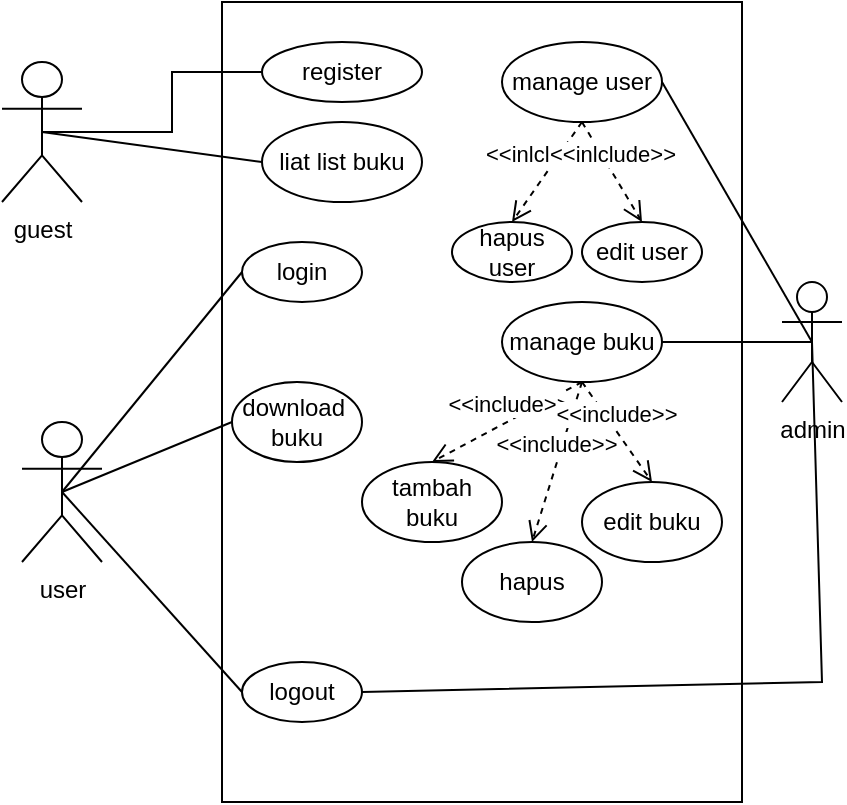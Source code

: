 <mxfile version="24.8.0">
  <diagram name="Page-1" id="isY1vrv55AOv3mQdMjZ7">
    <mxGraphModel dx="794" dy="539" grid="1" gridSize="10" guides="1" tooltips="1" connect="1" arrows="1" fold="1" page="1" pageScale="1" pageWidth="850" pageHeight="1100" math="0" shadow="0">
      <root>
        <mxCell id="0" />
        <mxCell id="1" parent="0" />
        <mxCell id="A5IMFKH48JilG98R_M_b-6" style="edgeStyle=orthogonalEdgeStyle;rounded=0;orthogonalLoop=1;jettySize=auto;html=1;exitX=0.5;exitY=0.5;exitDx=0;exitDy=0;exitPerimeter=0;endArrow=none;endFill=0;" edge="1" parent="1" source="A5IMFKH48JilG98R_M_b-1" target="A5IMFKH48JilG98R_M_b-3">
          <mxGeometry relative="1" as="geometry" />
        </mxCell>
        <mxCell id="A5IMFKH48JilG98R_M_b-7" style="rounded=0;orthogonalLoop=1;jettySize=auto;html=1;exitX=0.5;exitY=0.5;exitDx=0;exitDy=0;exitPerimeter=0;entryX=0;entryY=0.5;entryDx=0;entryDy=0;endArrow=none;endFill=0;" edge="1" parent="1" source="A5IMFKH48JilG98R_M_b-1" target="A5IMFKH48JilG98R_M_b-4">
          <mxGeometry relative="1" as="geometry" />
        </mxCell>
        <mxCell id="A5IMFKH48JilG98R_M_b-1" value="guest" style="shape=umlActor;verticalLabelPosition=bottom;verticalAlign=top;html=1;outlineConnect=0;" vertex="1" parent="1">
          <mxGeometry x="170" y="70" width="40" height="70" as="geometry" />
        </mxCell>
        <mxCell id="A5IMFKH48JilG98R_M_b-2" value="" style="html=1;whiteSpace=wrap;fillColor=none;" vertex="1" parent="1">
          <mxGeometry x="280" y="40" width="260" height="400" as="geometry" />
        </mxCell>
        <mxCell id="A5IMFKH48JilG98R_M_b-3" value="register" style="ellipse;whiteSpace=wrap;html=1;fillColor=none;" vertex="1" parent="1">
          <mxGeometry x="300" y="60" width="80" height="30" as="geometry" />
        </mxCell>
        <mxCell id="A5IMFKH48JilG98R_M_b-4" value="liat list buku" style="ellipse;whiteSpace=wrap;html=1;fillColor=none;" vertex="1" parent="1">
          <mxGeometry x="300" y="100" width="80" height="40" as="geometry" />
        </mxCell>
        <mxCell id="A5IMFKH48JilG98R_M_b-11" style="rounded=0;orthogonalLoop=1;jettySize=auto;html=1;exitX=0.5;exitY=0.5;exitDx=0;exitDy=0;exitPerimeter=0;entryX=0;entryY=0.5;entryDx=0;entryDy=0;endArrow=none;endFill=0;" edge="1" parent="1" source="A5IMFKH48JilG98R_M_b-8" target="A5IMFKH48JilG98R_M_b-9">
          <mxGeometry relative="1" as="geometry" />
        </mxCell>
        <mxCell id="A5IMFKH48JilG98R_M_b-12" style="rounded=0;orthogonalLoop=1;jettySize=auto;html=1;exitX=0.5;exitY=0.5;exitDx=0;exitDy=0;exitPerimeter=0;entryX=0;entryY=0.5;entryDx=0;entryDy=0;endArrow=none;endFill=0;" edge="1" parent="1" source="A5IMFKH48JilG98R_M_b-8" target="A5IMFKH48JilG98R_M_b-10">
          <mxGeometry relative="1" as="geometry" />
        </mxCell>
        <mxCell id="A5IMFKH48JilG98R_M_b-30" style="rounded=0;orthogonalLoop=1;jettySize=auto;html=1;exitX=0.5;exitY=0.5;exitDx=0;exitDy=0;exitPerimeter=0;entryX=0;entryY=0.5;entryDx=0;entryDy=0;endArrow=none;endFill=0;" edge="1" parent="1" source="A5IMFKH48JilG98R_M_b-8" target="A5IMFKH48JilG98R_M_b-28">
          <mxGeometry relative="1" as="geometry" />
        </mxCell>
        <mxCell id="A5IMFKH48JilG98R_M_b-8" value="user" style="shape=umlActor;verticalLabelPosition=bottom;verticalAlign=top;html=1;outlineConnect=0;" vertex="1" parent="1">
          <mxGeometry x="180" y="250" width="40" height="70" as="geometry" />
        </mxCell>
        <mxCell id="A5IMFKH48JilG98R_M_b-9" value="login" style="ellipse;whiteSpace=wrap;html=1;fillColor=none;" vertex="1" parent="1">
          <mxGeometry x="290" y="160" width="60" height="30" as="geometry" />
        </mxCell>
        <mxCell id="A5IMFKH48JilG98R_M_b-10" value="download&amp;nbsp;&lt;div&gt;buku&lt;/div&gt;" style="ellipse;whiteSpace=wrap;html=1;fillColor=none;" vertex="1" parent="1">
          <mxGeometry x="285" y="230" width="65" height="40" as="geometry" />
        </mxCell>
        <mxCell id="A5IMFKH48JilG98R_M_b-31" style="rounded=0;orthogonalLoop=1;jettySize=auto;html=1;exitX=0.5;exitY=0.5;exitDx=0;exitDy=0;exitPerimeter=0;entryX=1;entryY=0.5;entryDx=0;entryDy=0;endArrow=none;endFill=0;" edge="1" parent="1" source="A5IMFKH48JilG98R_M_b-13" target="A5IMFKH48JilG98R_M_b-14">
          <mxGeometry relative="1" as="geometry" />
        </mxCell>
        <mxCell id="A5IMFKH48JilG98R_M_b-32" style="edgeStyle=orthogonalEdgeStyle;rounded=0;orthogonalLoop=1;jettySize=auto;html=1;exitX=0.5;exitY=0.5;exitDx=0;exitDy=0;exitPerimeter=0;entryX=1;entryY=0.5;entryDx=0;entryDy=0;endArrow=none;endFill=0;" edge="1" parent="1" source="A5IMFKH48JilG98R_M_b-13" target="A5IMFKH48JilG98R_M_b-15">
          <mxGeometry relative="1" as="geometry" />
        </mxCell>
        <mxCell id="A5IMFKH48JilG98R_M_b-33" style="rounded=0;orthogonalLoop=1;jettySize=auto;html=1;exitX=0.5;exitY=0.5;exitDx=0;exitDy=0;exitPerimeter=0;entryX=1;entryY=0.5;entryDx=0;entryDy=0;endArrow=none;endFill=0;" edge="1" parent="1" source="A5IMFKH48JilG98R_M_b-13" target="A5IMFKH48JilG98R_M_b-28">
          <mxGeometry relative="1" as="geometry">
            <Array as="points">
              <mxPoint x="580" y="380" />
            </Array>
          </mxGeometry>
        </mxCell>
        <mxCell id="A5IMFKH48JilG98R_M_b-13" value="admin" style="shape=umlActor;verticalLabelPosition=bottom;verticalAlign=top;html=1;" vertex="1" parent="1">
          <mxGeometry x="560" y="180" width="30" height="60" as="geometry" />
        </mxCell>
        <mxCell id="A5IMFKH48JilG98R_M_b-14" value="manage user" style="ellipse;whiteSpace=wrap;html=1;fillColor=none;" vertex="1" parent="1">
          <mxGeometry x="420" y="60" width="80" height="40" as="geometry" />
        </mxCell>
        <mxCell id="A5IMFKH48JilG98R_M_b-15" value="manage buku" style="ellipse;whiteSpace=wrap;html=1;fillColor=none;" vertex="1" parent="1">
          <mxGeometry x="420" y="190" width="80" height="40" as="geometry" />
        </mxCell>
        <mxCell id="A5IMFKH48JilG98R_M_b-17" value="hapus user" style="ellipse;whiteSpace=wrap;html=1;fillColor=none;" vertex="1" parent="1">
          <mxGeometry x="395" y="150" width="60" height="30" as="geometry" />
        </mxCell>
        <mxCell id="A5IMFKH48JilG98R_M_b-18" value="edit user" style="ellipse;whiteSpace=wrap;html=1;fillColor=none;" vertex="1" parent="1">
          <mxGeometry x="460" y="150" width="60" height="30" as="geometry" />
        </mxCell>
        <mxCell id="A5IMFKH48JilG98R_M_b-19" value="&amp;lt;&amp;lt;inlclude&amp;gt;&amp;gt;" style="html=1;verticalAlign=bottom;endArrow=open;dashed=1;endSize=8;curved=0;rounded=0;exitX=0.5;exitY=1;exitDx=0;exitDy=0;entryX=0.5;entryY=0;entryDx=0;entryDy=0;" edge="1" parent="1" source="A5IMFKH48JilG98R_M_b-14" target="A5IMFKH48JilG98R_M_b-17">
          <mxGeometry relative="1" as="geometry">
            <mxPoint x="650" y="300" as="sourcePoint" />
            <mxPoint x="570" y="300" as="targetPoint" />
          </mxGeometry>
        </mxCell>
        <mxCell id="A5IMFKH48JilG98R_M_b-20" value="&amp;lt;&amp;lt;inlclude&amp;gt;&amp;gt;" style="html=1;verticalAlign=bottom;endArrow=open;dashed=1;endSize=8;curved=0;rounded=0;exitX=0.5;exitY=1;exitDx=0;exitDy=0;entryX=0.5;entryY=0;entryDx=0;entryDy=0;" edge="1" parent="1" source="A5IMFKH48JilG98R_M_b-14" target="A5IMFKH48JilG98R_M_b-18">
          <mxGeometry relative="1" as="geometry">
            <mxPoint x="435" y="190" as="sourcePoint" />
            <mxPoint x="395" y="230" as="targetPoint" />
          </mxGeometry>
        </mxCell>
        <mxCell id="A5IMFKH48JilG98R_M_b-21" value="tambah buku" style="ellipse;whiteSpace=wrap;html=1;fillColor=none;" vertex="1" parent="1">
          <mxGeometry x="350" y="270" width="70" height="40" as="geometry" />
        </mxCell>
        <mxCell id="A5IMFKH48JilG98R_M_b-22" value="edit buku" style="ellipse;whiteSpace=wrap;html=1;fillColor=none;" vertex="1" parent="1">
          <mxGeometry x="460" y="280" width="70" height="40" as="geometry" />
        </mxCell>
        <mxCell id="A5IMFKH48JilG98R_M_b-23" value="hapus" style="ellipse;whiteSpace=wrap;html=1;fillColor=none;" vertex="1" parent="1">
          <mxGeometry x="400" y="310" width="70" height="40" as="geometry" />
        </mxCell>
        <mxCell id="A5IMFKH48JilG98R_M_b-25" value="&amp;lt;&amp;lt;include&amp;gt;&amp;gt;" style="html=1;verticalAlign=bottom;endArrow=open;dashed=1;endSize=8;curved=0;rounded=0;exitX=0.5;exitY=1;exitDx=0;exitDy=0;entryX=0.5;entryY=0;entryDx=0;entryDy=0;" edge="1" parent="1" source="A5IMFKH48JilG98R_M_b-15" target="A5IMFKH48JilG98R_M_b-21">
          <mxGeometry relative="1" as="geometry">
            <mxPoint x="200" y="400" as="sourcePoint" />
            <mxPoint x="120" y="400" as="targetPoint" />
          </mxGeometry>
        </mxCell>
        <mxCell id="A5IMFKH48JilG98R_M_b-26" value="&amp;lt;&amp;lt;include&amp;gt;&amp;gt;" style="html=1;verticalAlign=bottom;endArrow=open;dashed=1;endSize=8;curved=0;rounded=0;exitX=0.5;exitY=1;exitDx=0;exitDy=0;entryX=0.5;entryY=0;entryDx=0;entryDy=0;" edge="1" parent="1" source="A5IMFKH48JilG98R_M_b-15" target="A5IMFKH48JilG98R_M_b-23">
          <mxGeometry relative="1" as="geometry">
            <mxPoint x="470" y="250" as="sourcePoint" />
            <mxPoint x="395" y="280" as="targetPoint" />
          </mxGeometry>
        </mxCell>
        <mxCell id="A5IMFKH48JilG98R_M_b-27" value="&amp;lt;&amp;lt;include&amp;gt;&amp;gt;" style="html=1;verticalAlign=bottom;endArrow=open;dashed=1;endSize=8;curved=0;rounded=0;exitX=0.5;exitY=1;exitDx=0;exitDy=0;entryX=0.5;entryY=0;entryDx=0;entryDy=0;" edge="1" parent="1" source="A5IMFKH48JilG98R_M_b-15" target="A5IMFKH48JilG98R_M_b-22">
          <mxGeometry relative="1" as="geometry">
            <mxPoint x="470" y="250" as="sourcePoint" />
            <mxPoint x="445" y="330" as="targetPoint" />
          </mxGeometry>
        </mxCell>
        <mxCell id="A5IMFKH48JilG98R_M_b-28" value="logout" style="ellipse;whiteSpace=wrap;html=1;fillColor=none;" vertex="1" parent="1">
          <mxGeometry x="290" y="370" width="60" height="30" as="geometry" />
        </mxCell>
      </root>
    </mxGraphModel>
  </diagram>
</mxfile>
